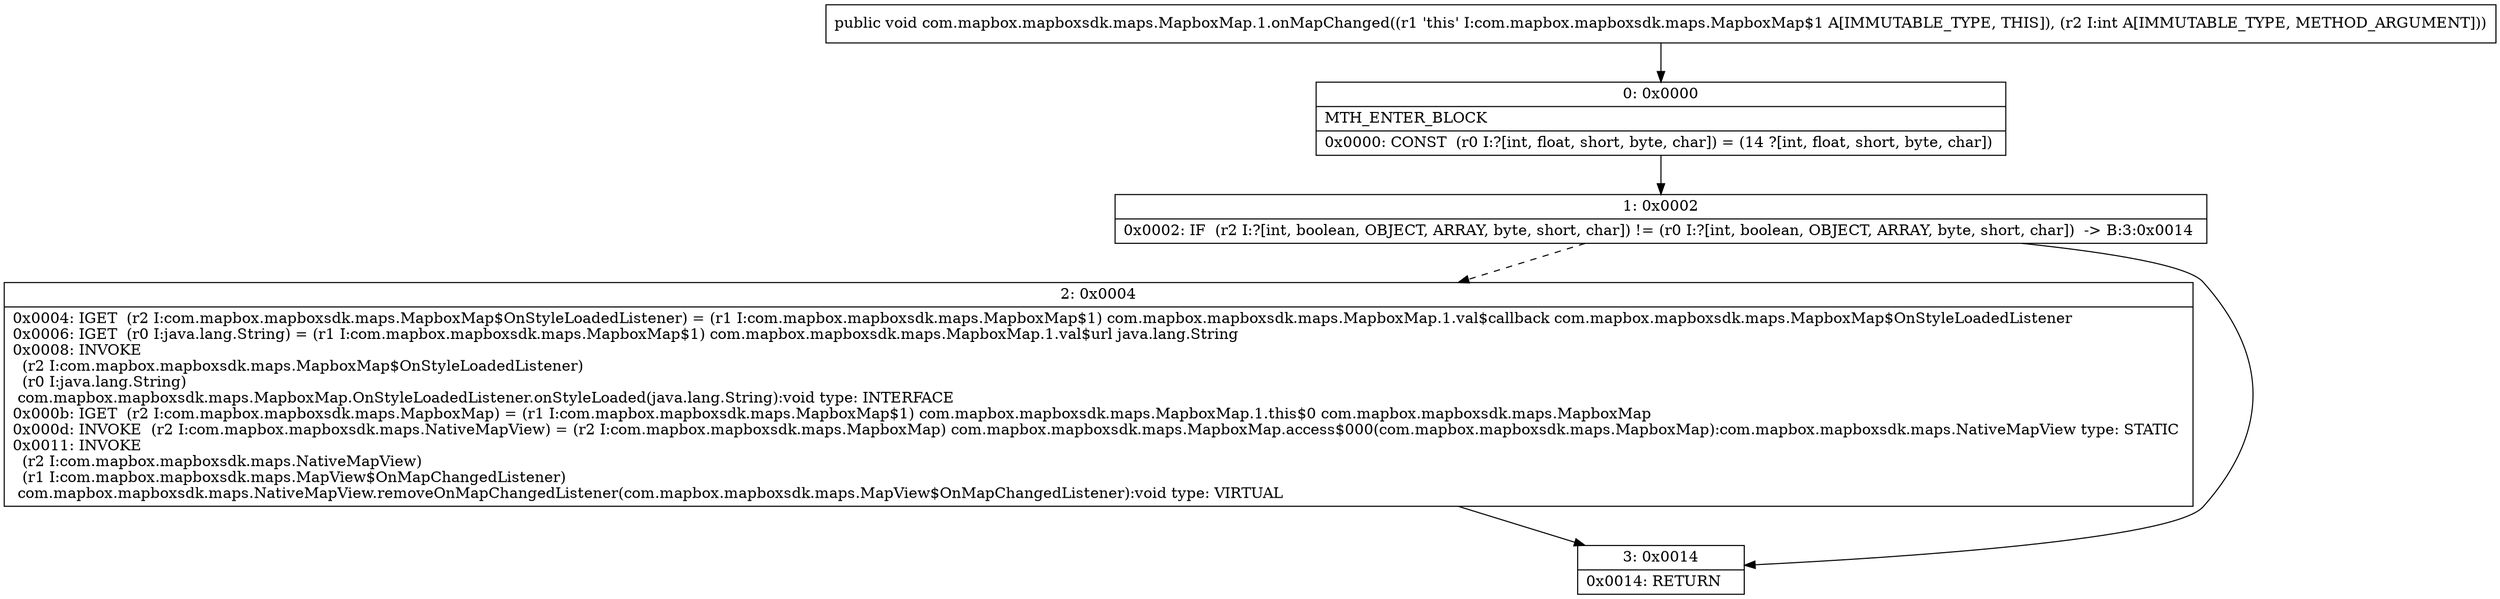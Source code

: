 digraph "CFG forcom.mapbox.mapboxsdk.maps.MapboxMap.1.onMapChanged(I)V" {
Node_0 [shape=record,label="{0\:\ 0x0000|MTH_ENTER_BLOCK\l|0x0000: CONST  (r0 I:?[int, float, short, byte, char]) = (14 ?[int, float, short, byte, char]) \l}"];
Node_1 [shape=record,label="{1\:\ 0x0002|0x0002: IF  (r2 I:?[int, boolean, OBJECT, ARRAY, byte, short, char]) != (r0 I:?[int, boolean, OBJECT, ARRAY, byte, short, char])  \-\> B:3:0x0014 \l}"];
Node_2 [shape=record,label="{2\:\ 0x0004|0x0004: IGET  (r2 I:com.mapbox.mapboxsdk.maps.MapboxMap$OnStyleLoadedListener) = (r1 I:com.mapbox.mapboxsdk.maps.MapboxMap$1) com.mapbox.mapboxsdk.maps.MapboxMap.1.val$callback com.mapbox.mapboxsdk.maps.MapboxMap$OnStyleLoadedListener \l0x0006: IGET  (r0 I:java.lang.String) = (r1 I:com.mapbox.mapboxsdk.maps.MapboxMap$1) com.mapbox.mapboxsdk.maps.MapboxMap.1.val$url java.lang.String \l0x0008: INVOKE  \l  (r2 I:com.mapbox.mapboxsdk.maps.MapboxMap$OnStyleLoadedListener)\l  (r0 I:java.lang.String)\l com.mapbox.mapboxsdk.maps.MapboxMap.OnStyleLoadedListener.onStyleLoaded(java.lang.String):void type: INTERFACE \l0x000b: IGET  (r2 I:com.mapbox.mapboxsdk.maps.MapboxMap) = (r1 I:com.mapbox.mapboxsdk.maps.MapboxMap$1) com.mapbox.mapboxsdk.maps.MapboxMap.1.this$0 com.mapbox.mapboxsdk.maps.MapboxMap \l0x000d: INVOKE  (r2 I:com.mapbox.mapboxsdk.maps.NativeMapView) = (r2 I:com.mapbox.mapboxsdk.maps.MapboxMap) com.mapbox.mapboxsdk.maps.MapboxMap.access$000(com.mapbox.mapboxsdk.maps.MapboxMap):com.mapbox.mapboxsdk.maps.NativeMapView type: STATIC \l0x0011: INVOKE  \l  (r2 I:com.mapbox.mapboxsdk.maps.NativeMapView)\l  (r1 I:com.mapbox.mapboxsdk.maps.MapView$OnMapChangedListener)\l com.mapbox.mapboxsdk.maps.NativeMapView.removeOnMapChangedListener(com.mapbox.mapboxsdk.maps.MapView$OnMapChangedListener):void type: VIRTUAL \l}"];
Node_3 [shape=record,label="{3\:\ 0x0014|0x0014: RETURN   \l}"];
MethodNode[shape=record,label="{public void com.mapbox.mapboxsdk.maps.MapboxMap.1.onMapChanged((r1 'this' I:com.mapbox.mapboxsdk.maps.MapboxMap$1 A[IMMUTABLE_TYPE, THIS]), (r2 I:int A[IMMUTABLE_TYPE, METHOD_ARGUMENT])) }"];
MethodNode -> Node_0;
Node_0 -> Node_1;
Node_1 -> Node_2[style=dashed];
Node_1 -> Node_3;
Node_2 -> Node_3;
}

